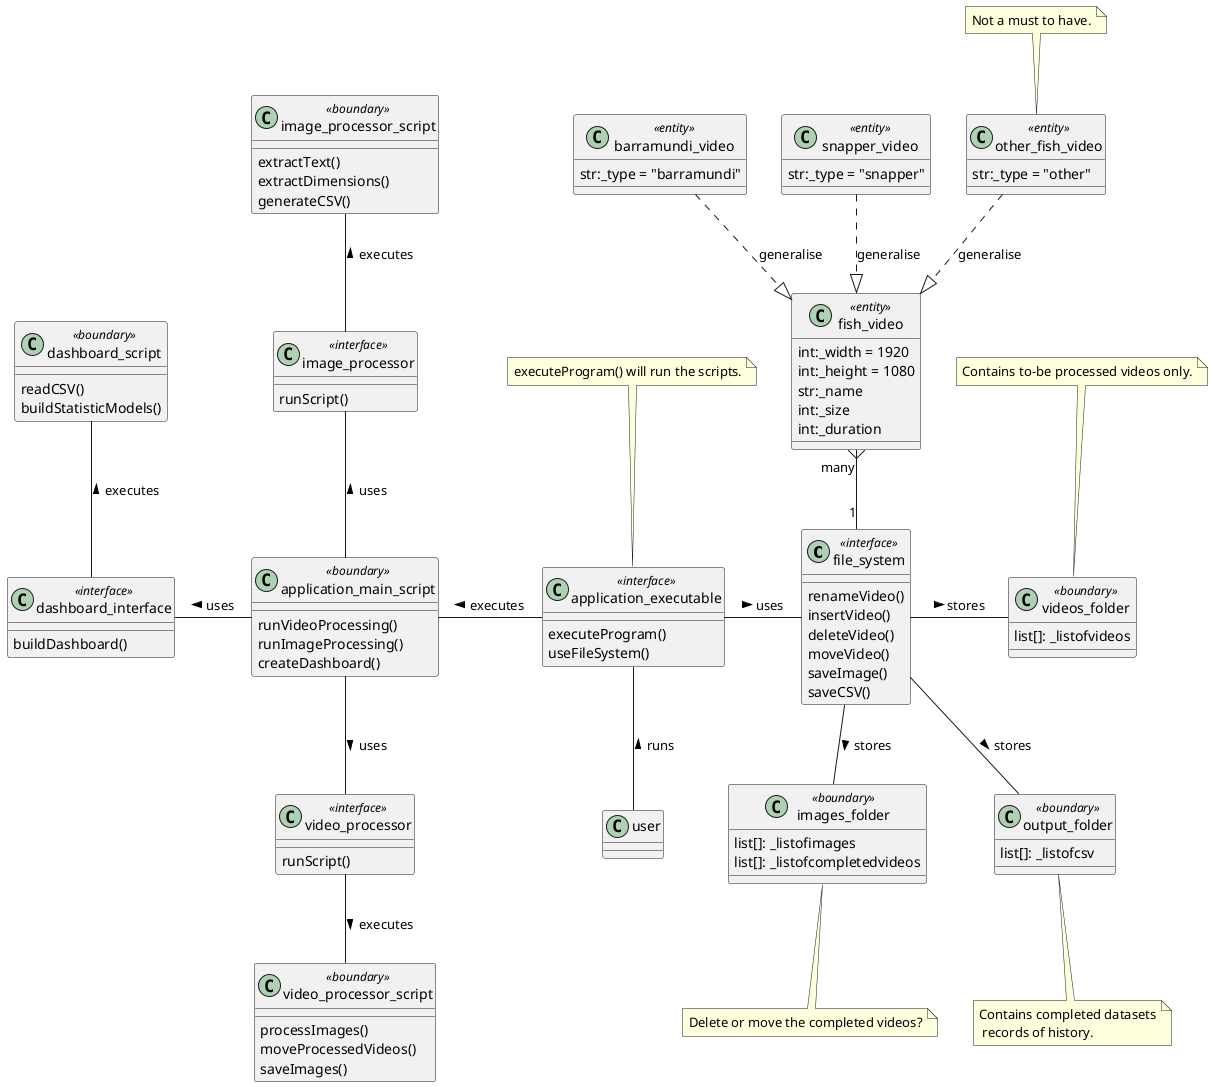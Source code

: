 @startuml

class file_system <<interface>> {
    renameVideo()
    insertVideo()
    deleteVideo()
    moveVideo()
    saveImage()
    saveCSV()
}
class barramundi_video <<entity>> {
    str:_type = "barramundi"
}
class snapper_video <<entity>>{
    str:_type = "snapper"
}
class other_fish_video <<entity>>{
    str:_type = "other"
}
note top of other_fish_video : Not a must to have.

class application_executable <<interface>> {
    executeProgram()
    useFileSystem()
}
note top of application_executable : executeProgram() will run the scripts.

user -up- application_executable : runs >

class application_main_script <<boundary>> {
    runVideoProcessing()
    runImageProcessing()
    createDashboard()
}

application_executable -left- application_main_script : executes >

class fish_video <<entity>> {
    int:_width = 1920
    int:_height = 1080
    str:_name
    int:_size
    int:_duration
}

class videos_folder <<boundary>> {
    list[]: _listofvideos
}
note top of videos_folder : Contains to-be processed videos only.

barramundi_video ..|> fish_video : generalise
snapper_video ..|> fish_video : generalise
other_fish_video ..|> fish_video : generalise

application_executable - file_system : uses >
fish_video "many" }-- "1" file_system 

file_system - videos_folder : stores >

application_main_script -down- video_processor : uses >
video_processor -down- video_processor_script : executes >

class video_processor <<interface>> {
    runScript()
}

class video_processor_script <<boundary>> {
    processImages()
    moveProcessedVideos()
    saveImages()
}

application_main_script -up- image_processor : uses >
image_processor -up- image_processor_script : executes >

class image_processor <<interface>> {
    runScript()
}

class image_processor_script <<boundary>> {
    extractText()
    extractDimensions()
    generateCSV()
}

application_main_script -left- dashboard_interface : uses >
dashboard_interface -up- dashboard_script : executes >

class dashboard_interface <<interface>> {
    buildDashboard()
}

class dashboard_script <<boundary>> {
    readCSV()
    buildStatisticModels()
}

class images_folder <<boundary>> {
    list[]: _listofimages
    list[]: _listofcompletedvideos
}
note bottom of images_folder : Delete or move the completed videos?

class output_folder <<boundary>> {
    list[]: _listofcsv
}

note bottom of output_folder: Contains completed datasets\n records of history.

file_system -down- images_folder : stores >
file_system -down- output_folder : stores >

@enduml

